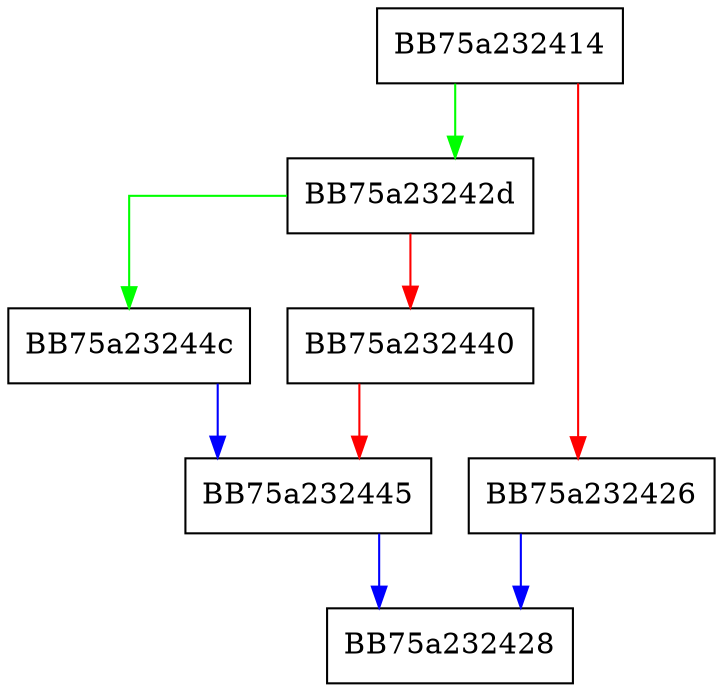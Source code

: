 digraph check_timer {
  node [shape="box"];
  graph [splines=ortho];
  BB75a232414 -> BB75a23242d [color="green"];
  BB75a232414 -> BB75a232426 [color="red"];
  BB75a232426 -> BB75a232428 [color="blue"];
  BB75a23242d -> BB75a23244c [color="green"];
  BB75a23242d -> BB75a232440 [color="red"];
  BB75a232440 -> BB75a232445 [color="red"];
  BB75a232445 -> BB75a232428 [color="blue"];
  BB75a23244c -> BB75a232445 [color="blue"];
}